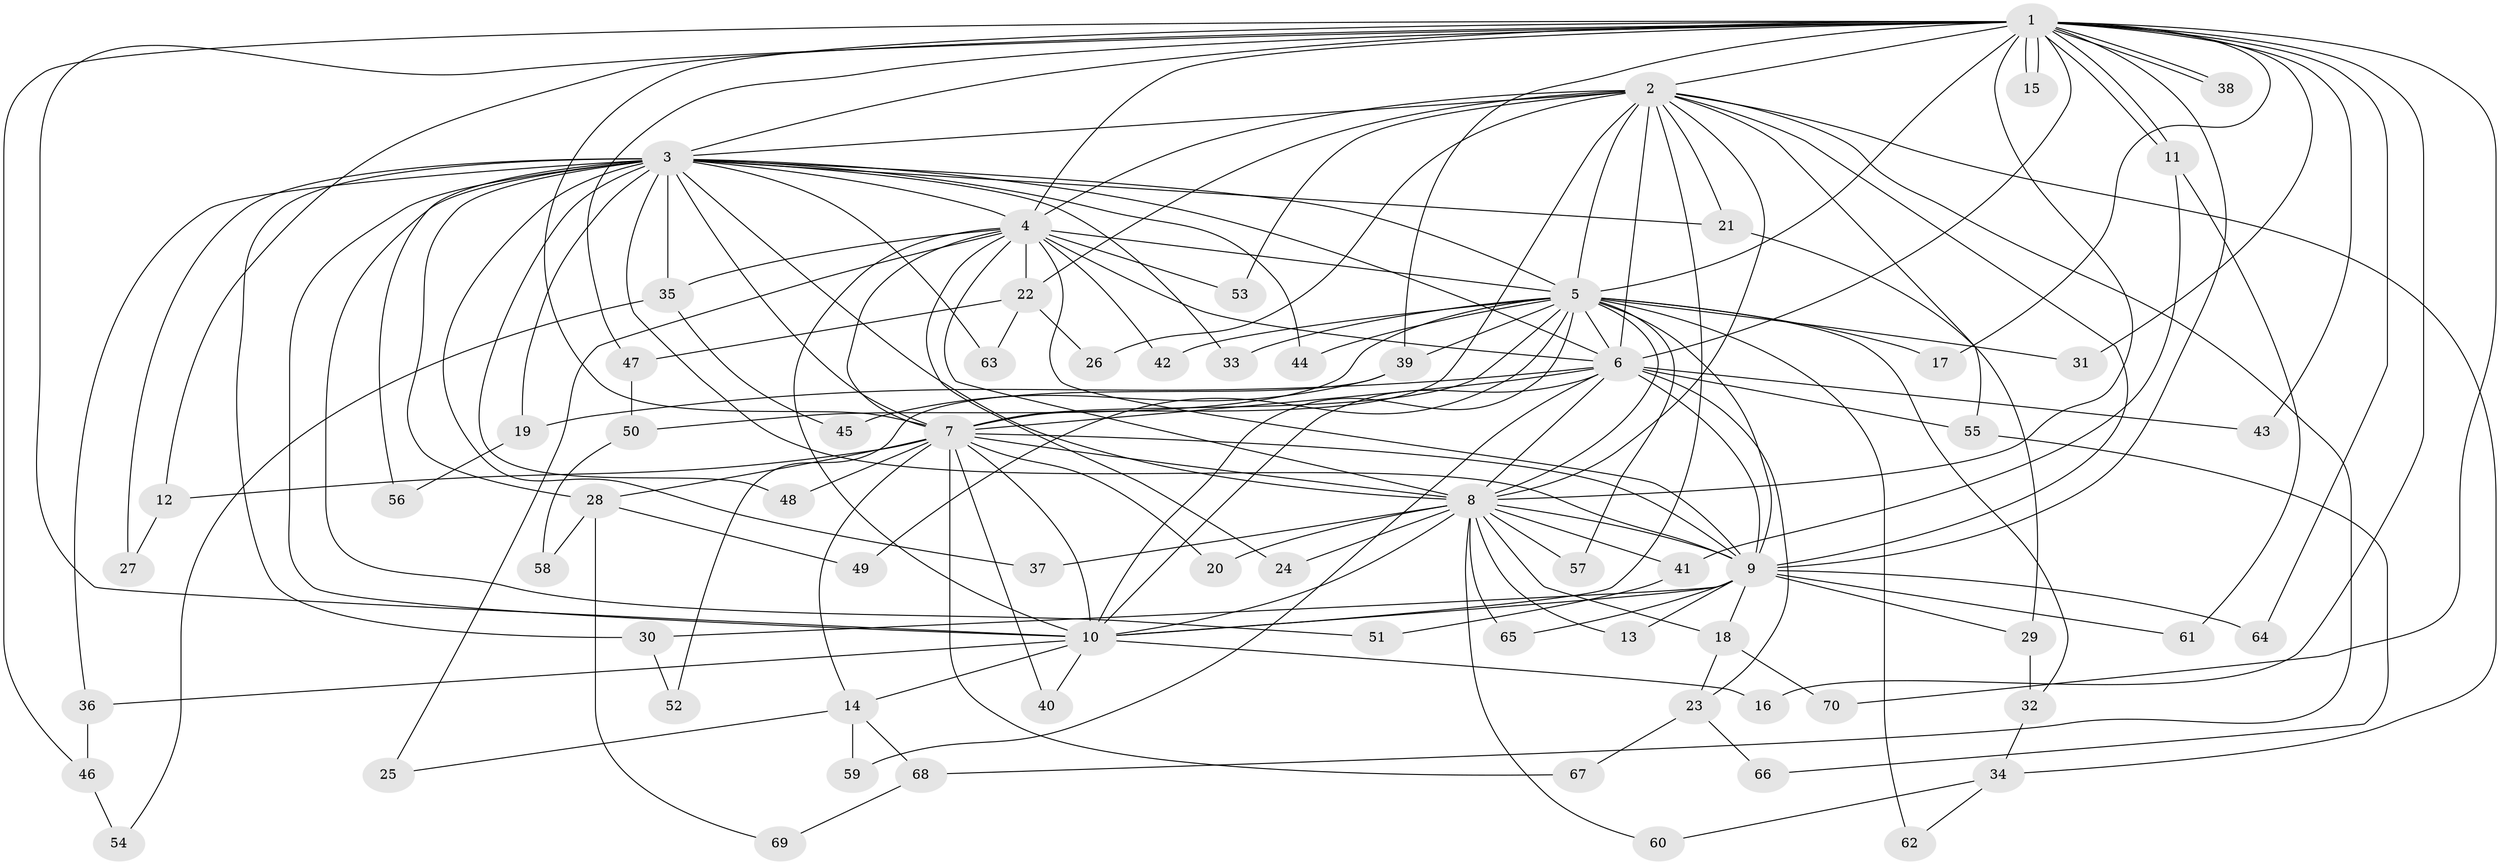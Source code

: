 // coarse degree distribution, {23: 0.02040816326530612, 14: 0.04081632653061224, 20: 0.02040816326530612, 15: 0.04081632653061224, 18: 0.04081632653061224, 16: 0.02040816326530612, 12: 0.02040816326530612, 4: 0.12244897959183673, 3: 0.1836734693877551, 2: 0.4489795918367347, 5: 0.04081632653061224}
// Generated by graph-tools (version 1.1) at 2025/17/03/04/25 18:17:16]
// undirected, 70 vertices, 165 edges
graph export_dot {
graph [start="1"]
  node [color=gray90,style=filled];
  1;
  2;
  3;
  4;
  5;
  6;
  7;
  8;
  9;
  10;
  11;
  12;
  13;
  14;
  15;
  16;
  17;
  18;
  19;
  20;
  21;
  22;
  23;
  24;
  25;
  26;
  27;
  28;
  29;
  30;
  31;
  32;
  33;
  34;
  35;
  36;
  37;
  38;
  39;
  40;
  41;
  42;
  43;
  44;
  45;
  46;
  47;
  48;
  49;
  50;
  51;
  52;
  53;
  54;
  55;
  56;
  57;
  58;
  59;
  60;
  61;
  62;
  63;
  64;
  65;
  66;
  67;
  68;
  69;
  70;
  1 -- 2;
  1 -- 3;
  1 -- 4;
  1 -- 5;
  1 -- 6;
  1 -- 7;
  1 -- 8;
  1 -- 9;
  1 -- 10;
  1 -- 11;
  1 -- 11;
  1 -- 12;
  1 -- 15;
  1 -- 15;
  1 -- 16;
  1 -- 17;
  1 -- 31;
  1 -- 38;
  1 -- 38;
  1 -- 39;
  1 -- 43;
  1 -- 46;
  1 -- 47;
  1 -- 64;
  1 -- 70;
  2 -- 3;
  2 -- 4;
  2 -- 5;
  2 -- 6;
  2 -- 7;
  2 -- 8;
  2 -- 9;
  2 -- 10;
  2 -- 21;
  2 -- 22;
  2 -- 26;
  2 -- 34;
  2 -- 53;
  2 -- 55;
  2 -- 68;
  3 -- 4;
  3 -- 5;
  3 -- 6;
  3 -- 7;
  3 -- 8;
  3 -- 9;
  3 -- 10;
  3 -- 19;
  3 -- 21;
  3 -- 27;
  3 -- 28;
  3 -- 30;
  3 -- 33;
  3 -- 35;
  3 -- 36;
  3 -- 37;
  3 -- 44;
  3 -- 48;
  3 -- 51;
  3 -- 56;
  3 -- 63;
  4 -- 5;
  4 -- 6;
  4 -- 7;
  4 -- 8;
  4 -- 9;
  4 -- 10;
  4 -- 22;
  4 -- 24;
  4 -- 25;
  4 -- 35;
  4 -- 42;
  4 -- 53;
  5 -- 6;
  5 -- 7;
  5 -- 8;
  5 -- 9;
  5 -- 10;
  5 -- 17;
  5 -- 31;
  5 -- 32;
  5 -- 33;
  5 -- 39;
  5 -- 42;
  5 -- 44;
  5 -- 49;
  5 -- 50;
  5 -- 57;
  5 -- 62;
  6 -- 7;
  6 -- 8;
  6 -- 9;
  6 -- 10;
  6 -- 19;
  6 -- 23;
  6 -- 43;
  6 -- 55;
  6 -- 59;
  7 -- 8;
  7 -- 9;
  7 -- 10;
  7 -- 12;
  7 -- 14;
  7 -- 20;
  7 -- 28;
  7 -- 40;
  7 -- 48;
  7 -- 67;
  8 -- 9;
  8 -- 10;
  8 -- 13;
  8 -- 18;
  8 -- 20;
  8 -- 24;
  8 -- 37;
  8 -- 41;
  8 -- 57;
  8 -- 60;
  8 -- 65;
  9 -- 10;
  9 -- 13;
  9 -- 18;
  9 -- 29;
  9 -- 30;
  9 -- 61;
  9 -- 64;
  9 -- 65;
  10 -- 14;
  10 -- 16;
  10 -- 36;
  10 -- 40;
  11 -- 41;
  11 -- 61;
  12 -- 27;
  14 -- 25;
  14 -- 59;
  14 -- 68;
  18 -- 23;
  18 -- 70;
  19 -- 56;
  21 -- 29;
  22 -- 26;
  22 -- 47;
  22 -- 63;
  23 -- 66;
  23 -- 67;
  28 -- 49;
  28 -- 58;
  28 -- 69;
  29 -- 32;
  30 -- 52;
  32 -- 34;
  34 -- 60;
  34 -- 62;
  35 -- 45;
  35 -- 54;
  36 -- 46;
  39 -- 45;
  39 -- 52;
  41 -- 51;
  46 -- 54;
  47 -- 50;
  50 -- 58;
  55 -- 66;
  68 -- 69;
}
